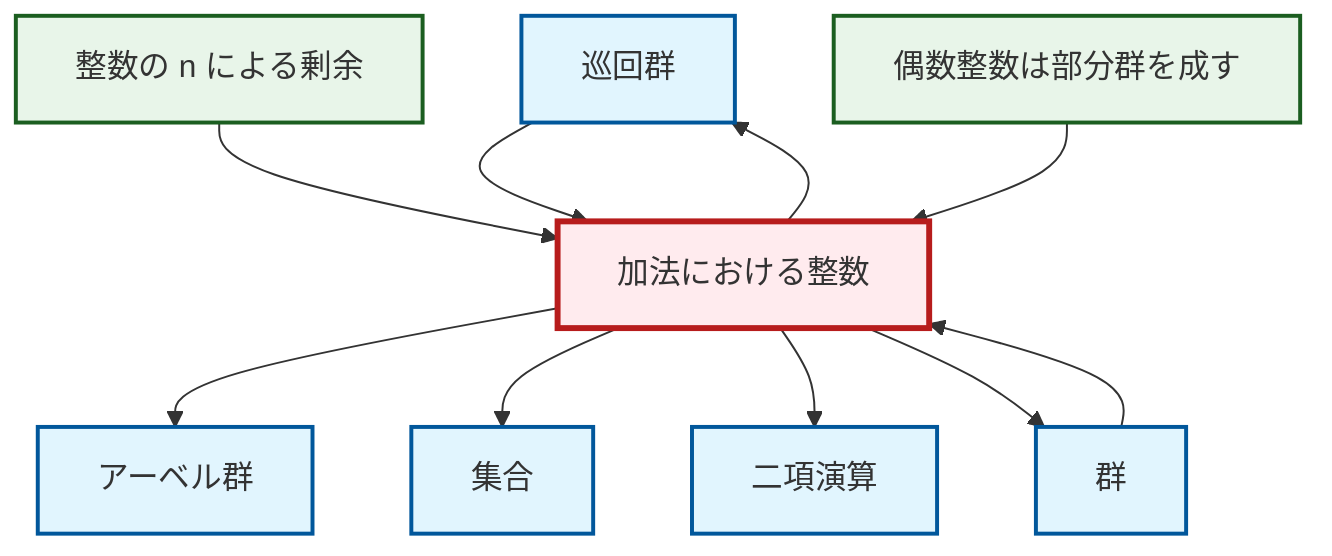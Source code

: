 graph TD
    classDef definition fill:#e1f5fe,stroke:#01579b,stroke-width:2px
    classDef theorem fill:#f3e5f5,stroke:#4a148c,stroke-width:2px
    classDef axiom fill:#fff3e0,stroke:#e65100,stroke-width:2px
    classDef example fill:#e8f5e9,stroke:#1b5e20,stroke-width:2px
    classDef current fill:#ffebee,stroke:#b71c1c,stroke-width:3px
    def-cyclic-group["巡回群"]:::definition
    def-abelian-group["アーベル群"]:::definition
    def-set["集合"]:::definition
    ex-integers-addition["加法における整数"]:::example
    def-binary-operation["二項演算"]:::definition
    def-group["群"]:::definition
    ex-even-integers-subgroup["偶数整数は部分群を成す"]:::example
    ex-quotient-integers-mod-n["整数の n による剰余"]:::example
    ex-integers-addition --> def-cyclic-group
    def-cyclic-group --> ex-integers-addition
    ex-integers-addition --> def-abelian-group
    ex-integers-addition --> def-set
    ex-quotient-integers-mod-n --> ex-integers-addition
    def-group --> ex-integers-addition
    ex-integers-addition --> def-binary-operation
    ex-integers-addition --> def-group
    ex-even-integers-subgroup --> ex-integers-addition
    class ex-integers-addition current